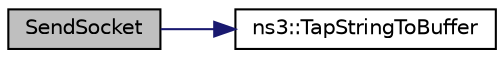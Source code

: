 digraph "SendSocket"
{
  edge [fontname="Helvetica",fontsize="10",labelfontname="Helvetica",labelfontsize="10"];
  node [fontname="Helvetica",fontsize="10",shape=record];
  rankdir="LR";
  Node1 [label="SendSocket",height=0.2,width=0.4,color="black", fillcolor="grey75", style="filled", fontcolor="black"];
  Node1 -> Node2 [color="midnightblue",fontsize="10",style="solid"];
  Node2 [label="ns3::TapStringToBuffer",height=0.2,width=0.4,color="black", fillcolor="white", style="filled",URL="$d7/d2e/namespacens3.html#aac751b6756ef1eb455958b985b357b6d",tooltip="Convert string encoded by the inverse function (TapBufferToString) back into a byte buffer..."];
}
